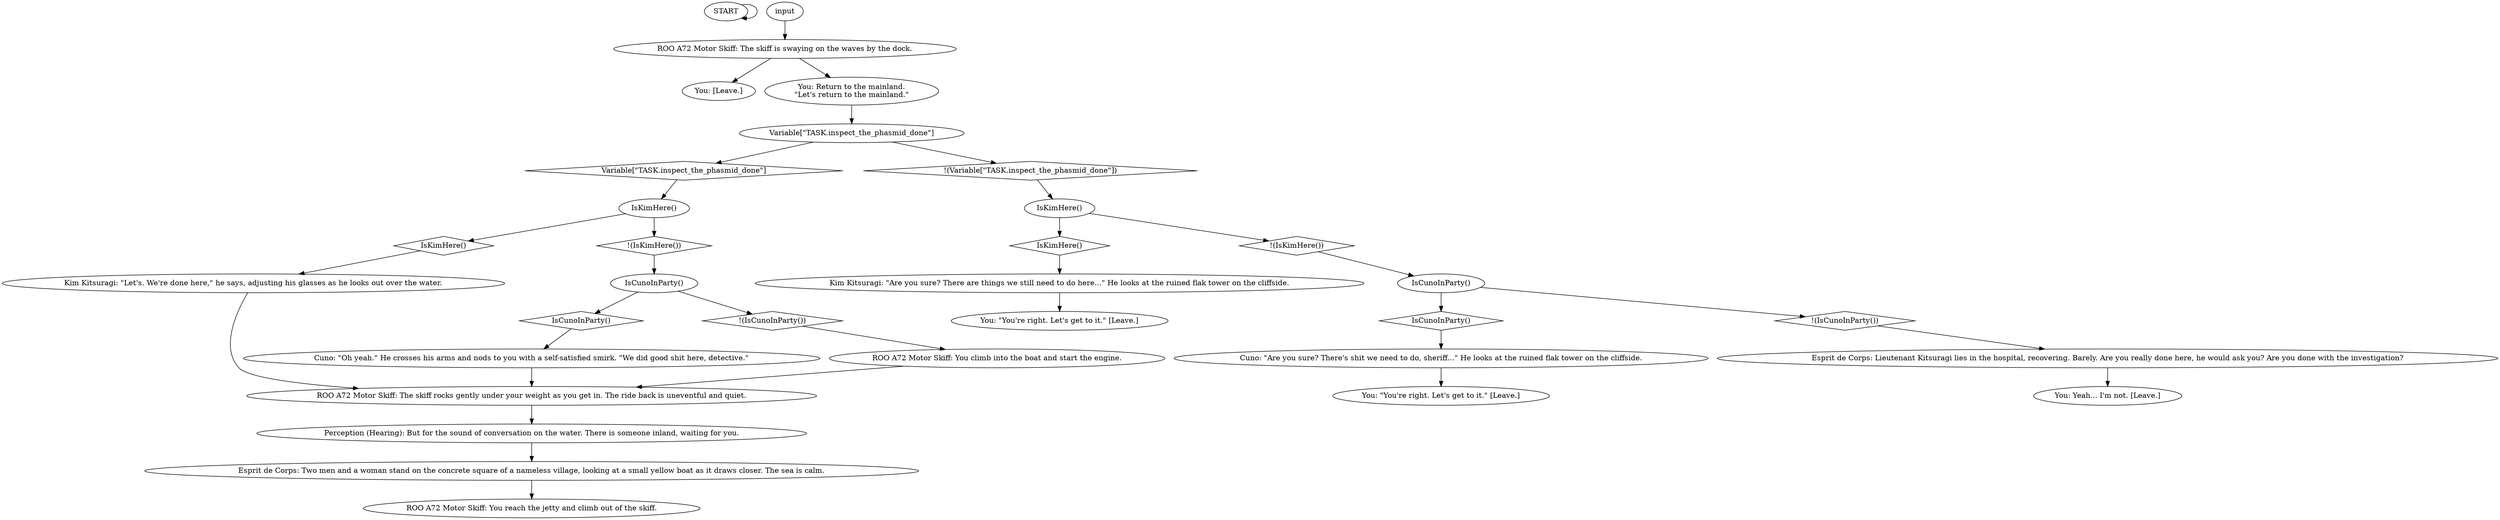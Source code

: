 # SEAFORT / BOAT
# You're gonna need to boat yourself back somehow after everything is done.
# ==================================================
digraph G {
	  0 [label="START"];
	  1 [label="input"];
	  2 [label="You: \"You're right. Let's get to it.\" [Leave.]"];
	  3 [label="ROO A72 Motor Skiff: You climb into the boat and start the engine."];
	  4 [label="Cuno: \"Are you sure? There's shit we need to do, sheriff...\" He looks at the ruined flak tower on the cliffside."];
	  5 [label="IsCunoInParty()"];
	  6 [label="IsCunoInParty()", shape=diamond];
	  7 [label="!(IsCunoInParty())", shape=diamond];
	  8 [label="You: \"You're right. Let's get to it.\" [Leave.]"];
	  9 [label="ROO A72 Motor Skiff: The skiff is swaying on the waves by the dock."];
	  10 [label="Kim Kitsuragi: \"Are you sure? There are things we still need to do here...\" He looks at the ruined flak tower on the cliffside."];
	  11 [label="You: [Leave.]"];
	  12 [label="You: Return to the mainland.\n\"Let's return to the mainland.\""];
	  13 [label="ROO A72 Motor Skiff: The skiff rocks gently under your weight as you get in. The ride back is uneventful and quiet."];
	  14 [label="Kim Kitsuragi: \"Let's. We're done here,\" he says, adjusting his glasses as he looks out over the water."];
	  15 [label="IsKimHere()"];
	  16 [label="IsKimHere()", shape=diamond];
	  17 [label="!(IsKimHere())", shape=diamond];
	  18 [label="Cuno: \"Oh yeah.\" He crosses his arms and nods to you with a self-satisfied smirk. \"We did good shit here, detective.\""];
	  19 [label="Esprit de Corps: Lieutenant Kitsuragi lies in the hospital, recovering. Barely. Are you really done here, he would ask you? Are you done with the investigation?"];
	  20 [label="You: Yeah... I'm not. [Leave.]"];
	  21 [label="ROO A72 Motor Skiff: You reach the jetty and climb out of the skiff."];
	  22 [label="Esprit de Corps: Two men and a woman stand on the concrete square of a nameless village, looking at a small yellow boat as it draws closer. The sea is calm."];
	  23 [label="IsKimHere()"];
	  24 [label="IsKimHere()", shape=diamond];
	  25 [label="!(IsKimHere())", shape=diamond];
	  26 [label="Perception (Hearing): But for the sound of conversation on the water. There is someone inland, waiting for you."];
	  27 [label="Variable[\"TASK.inspect_the_phasmid_done\"]"];
	  28 [label="Variable[\"TASK.inspect_the_phasmid_done\"]", shape=diamond];
	  29 [label="!(Variable[\"TASK.inspect_the_phasmid_done\"])", shape=diamond];
	  30 [label="IsCunoInParty()"];
	  31 [label="IsCunoInParty()", shape=diamond];
	  32 [label="!(IsCunoInParty())", shape=diamond];
	  0 -> 0
	  1 -> 9
	  3 -> 13
	  4 -> 2
	  5 -> 6
	  5 -> 7
	  6 -> 4
	  7 -> 19
	  9 -> 11
	  9 -> 12
	  10 -> 8
	  12 -> 27
	  13 -> 26
	  14 -> 13
	  15 -> 16
	  15 -> 17
	  16 -> 10
	  17 -> 5
	  18 -> 13
	  19 -> 20
	  22 -> 21
	  23 -> 24
	  23 -> 25
	  24 -> 14
	  25 -> 30
	  26 -> 22
	  27 -> 28
	  27 -> 29
	  28 -> 23
	  29 -> 15
	  30 -> 32
	  30 -> 31
	  31 -> 18
	  32 -> 3
}

